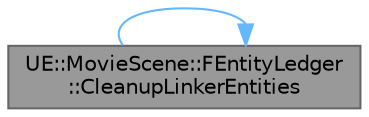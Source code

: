 digraph "UE::MovieScene::FEntityLedger::CleanupLinkerEntities"
{
 // INTERACTIVE_SVG=YES
 // LATEX_PDF_SIZE
  bgcolor="transparent";
  edge [fontname=Helvetica,fontsize=10,labelfontname=Helvetica,labelfontsize=10];
  node [fontname=Helvetica,fontsize=10,shape=box,height=0.2,width=0.4];
  rankdir="LR";
  Node1 [id="Node000001",label="UE::MovieScene::FEntityLedger\l::CleanupLinkerEntities",height=0.2,width=0.4,color="gray40", fillcolor="grey60", style="filled", fontcolor="black",tooltip="Remove linker entity IDs that exist in the specified set since they are no longer valid."];
  Node1 -> Node1 [id="edge1_Node000001_Node000001",color="steelblue1",style="solid",tooltip=" "];
}
